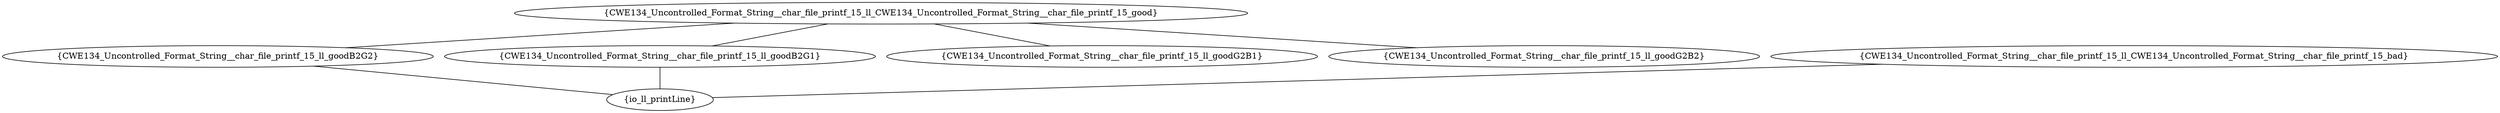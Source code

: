 graph "cg graph" {
CWE134_Uncontrolled_Format_String__char_file_printf_15_ll_goodB2G2 [label="{CWE134_Uncontrolled_Format_String__char_file_printf_15_ll_goodB2G2}"];
io_ll_printLine [label="{io_ll_printLine}"];
CWE134_Uncontrolled_Format_String__char_file_printf_15_ll_goodB2G1 [label="{CWE134_Uncontrolled_Format_String__char_file_printf_15_ll_goodB2G1}"];
CWE134_Uncontrolled_Format_String__char_file_printf_15_ll_CWE134_Uncontrolled_Format_String__char_file_printf_15_good [label="{CWE134_Uncontrolled_Format_String__char_file_printf_15_ll_CWE134_Uncontrolled_Format_String__char_file_printf_15_good}"];
CWE134_Uncontrolled_Format_String__char_file_printf_15_ll_goodG2B1 [label="{CWE134_Uncontrolled_Format_String__char_file_printf_15_ll_goodG2B1}"];
CWE134_Uncontrolled_Format_String__char_file_printf_15_ll_goodG2B2 [label="{CWE134_Uncontrolled_Format_String__char_file_printf_15_ll_goodG2B2}"];
CWE134_Uncontrolled_Format_String__char_file_printf_15_ll_CWE134_Uncontrolled_Format_String__char_file_printf_15_bad [label="{CWE134_Uncontrolled_Format_String__char_file_printf_15_ll_CWE134_Uncontrolled_Format_String__char_file_printf_15_bad}"];
CWE134_Uncontrolled_Format_String__char_file_printf_15_ll_goodB2G2 -- io_ll_printLine;
CWE134_Uncontrolled_Format_String__char_file_printf_15_ll_goodB2G1 -- io_ll_printLine;
CWE134_Uncontrolled_Format_String__char_file_printf_15_ll_CWE134_Uncontrolled_Format_String__char_file_printf_15_good -- CWE134_Uncontrolled_Format_String__char_file_printf_15_ll_goodB2G1;
CWE134_Uncontrolled_Format_String__char_file_printf_15_ll_CWE134_Uncontrolled_Format_String__char_file_printf_15_good -- CWE134_Uncontrolled_Format_String__char_file_printf_15_ll_goodB2G2;
CWE134_Uncontrolled_Format_String__char_file_printf_15_ll_CWE134_Uncontrolled_Format_String__char_file_printf_15_good -- CWE134_Uncontrolled_Format_String__char_file_printf_15_ll_goodG2B1;
CWE134_Uncontrolled_Format_String__char_file_printf_15_ll_CWE134_Uncontrolled_Format_String__char_file_printf_15_good -- CWE134_Uncontrolled_Format_String__char_file_printf_15_ll_goodG2B2;
CWE134_Uncontrolled_Format_String__char_file_printf_15_ll_CWE134_Uncontrolled_Format_String__char_file_printf_15_bad -- io_ll_printLine;
}
